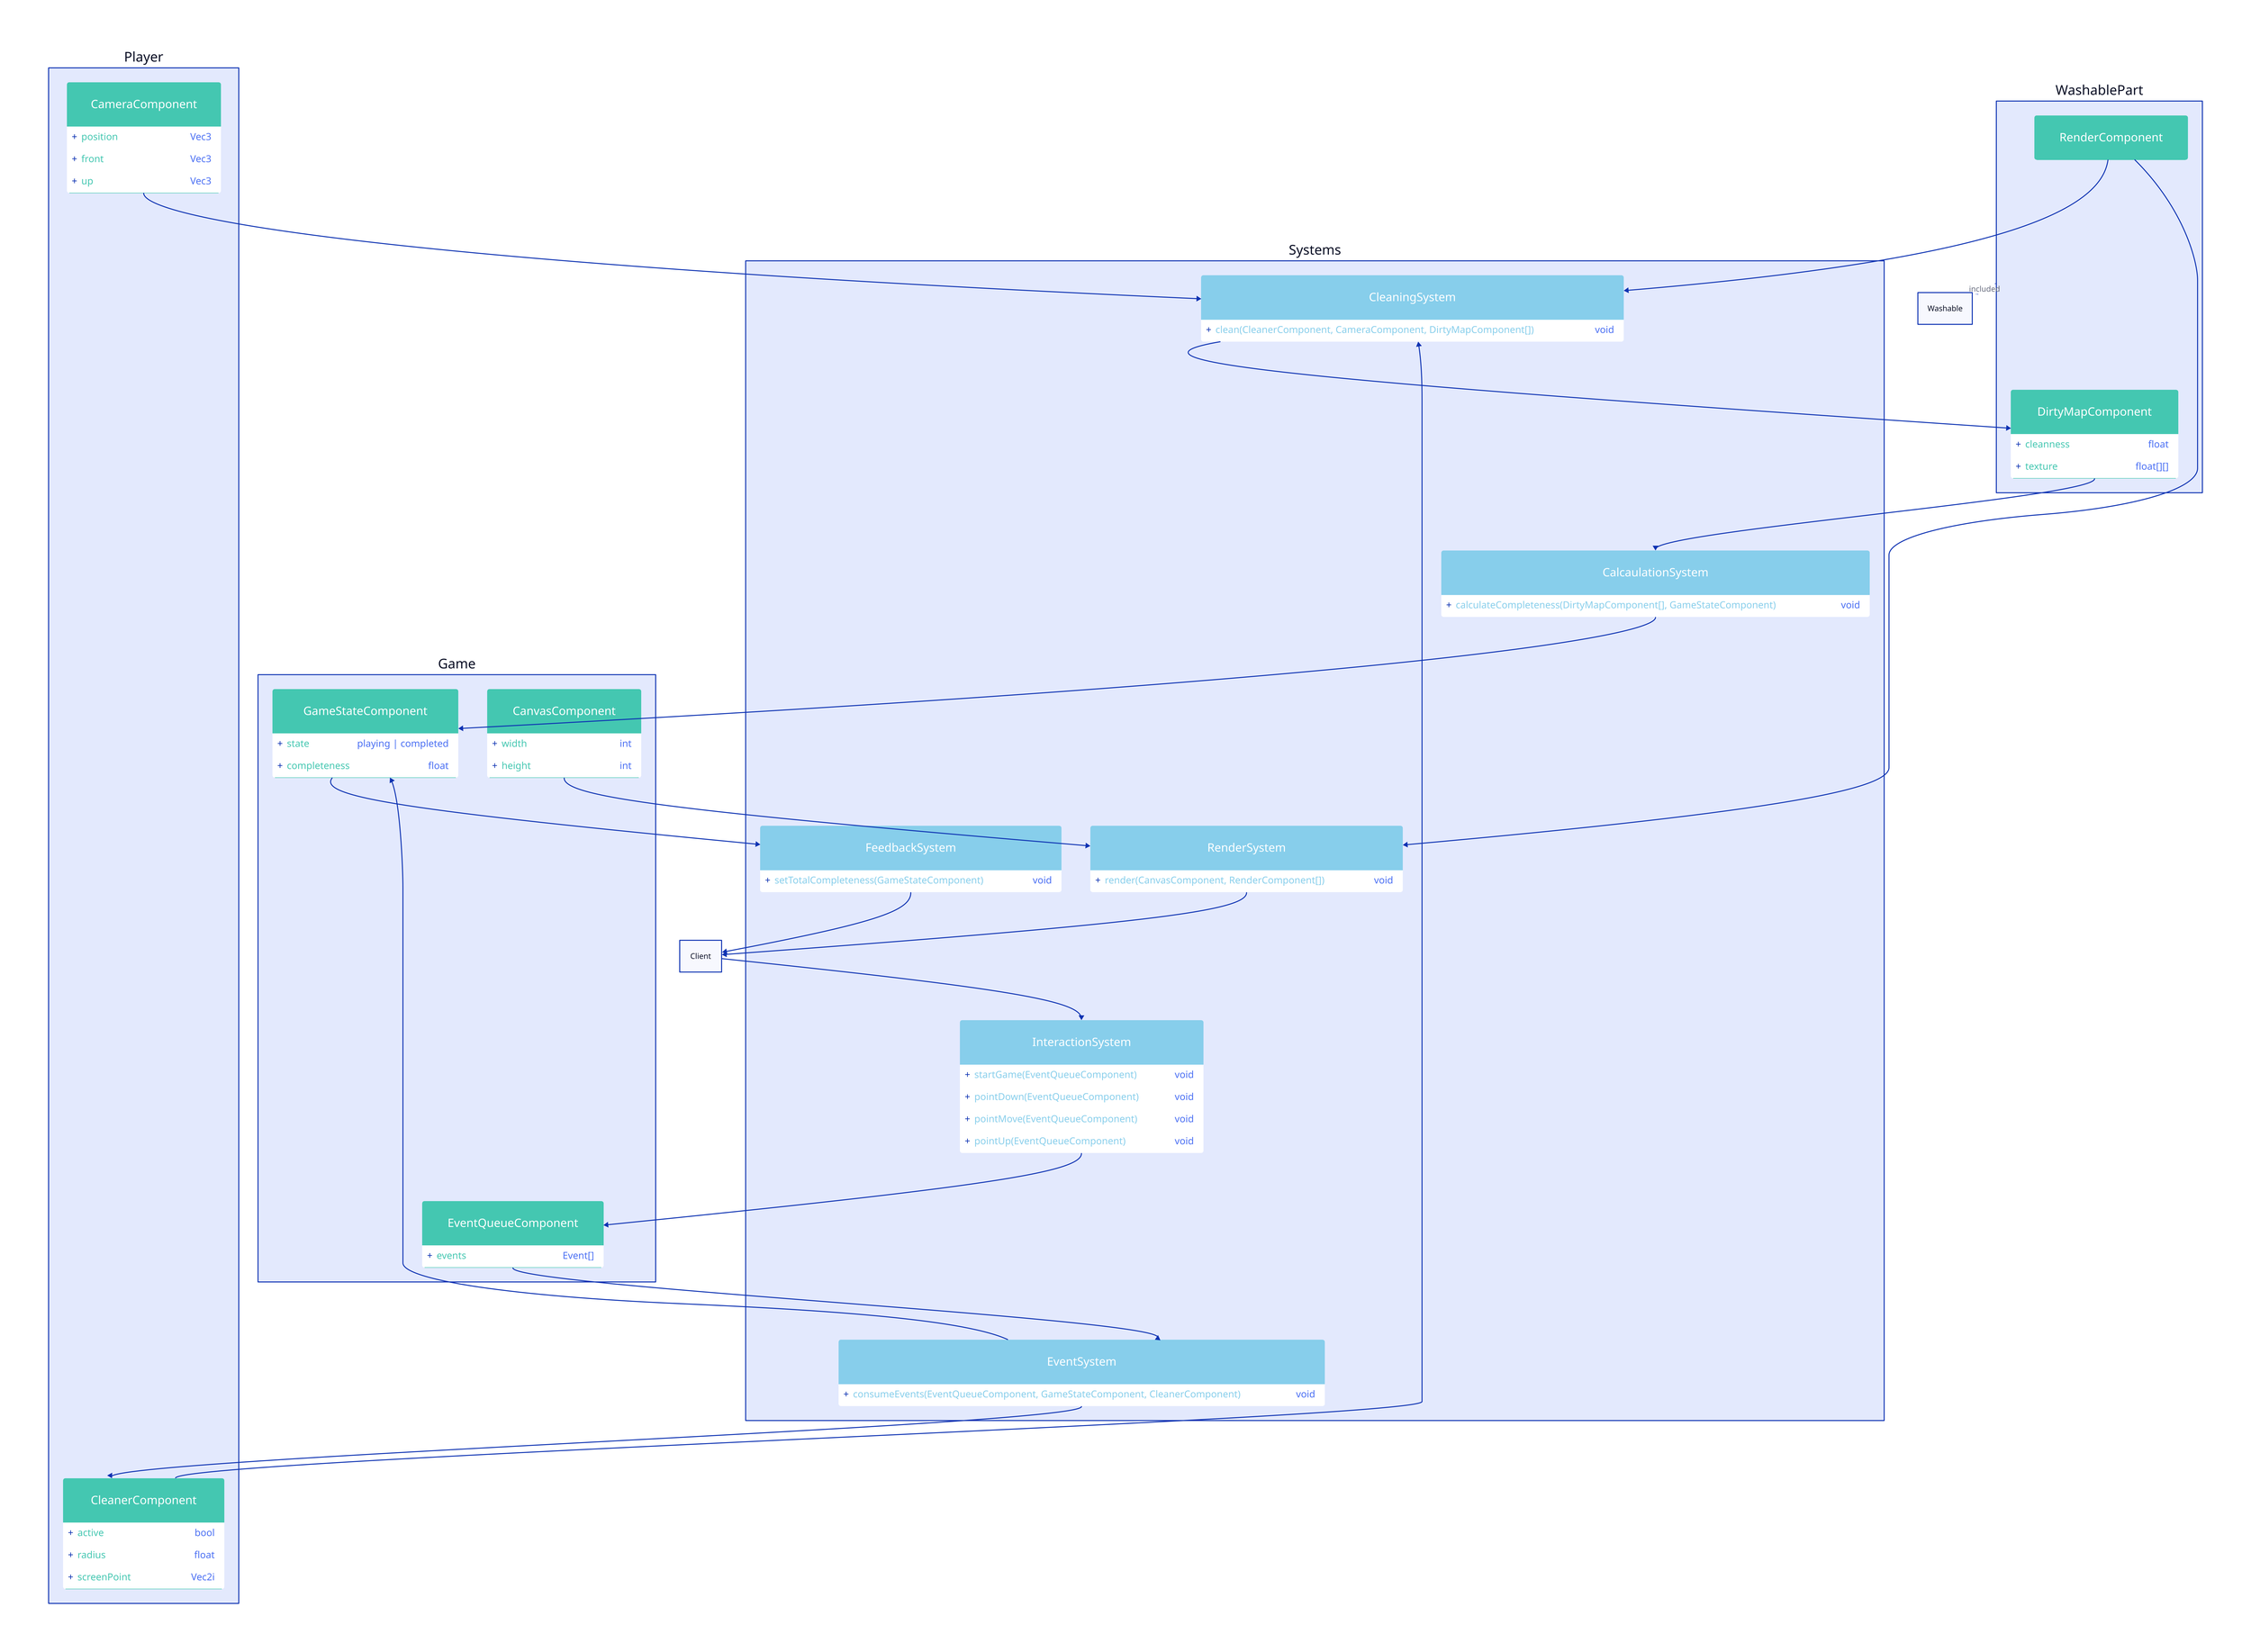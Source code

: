 # TODO
# - implement graphical elements & rendering
# - handle game complete
# - hanlde moving the camera
# - reset the game
# - handle the shineness

# Systems
classes: {
  Component: {
    style: {
      stroke-width: 0
      fill: "#44C7B1"
      border-radius: 5
    }
  }

  System: {
    style: {
      stroke-width: 0
      # sky blue
      fill: "#87CEEB"
      border-radius: 5
    }
  }
}

# Entity & Components
PlayerEntity: {
  label: Player

  CameraComponent: {
    class: Component
    shape: class

    + position: Vec3
    + front: Vec3
    + up: Vec3
  }

  CleanerComponent: {
    class: Component
    shape: class

    + active: bool
    + radius: float
    + screenPoint: Vec2i
  }
}

WashableEntity: {
  label: Washable
}

WashablePartEntity: {
  label: WashablePart

  DirtyMapComponent: {
    class: Component
    shape: class

    + cleanness: float
    + texture: "float[][]"
  }

  RenderComponent: {
    class: Component
    shape: class

    # TODO
  }
}

ClientEntity: {
  label: Client
}

GameEntity: {
  label: Game

  GameStateComponent: {
    class: Component
    shape: class

    + state: playing | completed
    + completeness: float
  }

  EventQueueComponent: {
    class: Component
    shape: class

    + events: "Event[]"
  }

  CanvasComponent: {
    class: Component
    shape: class

    + width: int
    + height: int
  }
}

# Relationships
WashablePartEntity -> WashableEntity: included

# Systems
Systems: {
  InteractionSystem: {
    class: System
    shape: class

    + startGame(EventQueueComponent): void
    + pointDown(EventQueueComponent): void
    + pointMove(EventQueueComponent): void
    + pointUp(EventQueueComponent): void
  }

  EventSystem: {
    class: System
    shape: class

    + consumeEvents(EventQueueComponent, GameStateComponent, CleanerComponent): void
  }

  CleaningSystem: {
    class: System
    shape: class

    + clean(CleanerComponent, CameraComponent, DirtyMapComponent\[\]): void
  }

  CalcaulationSystem: {
    class: System
    shape: class

    + calculateCompleteness(DirtyMapComponent\[\], GameStateComponent): void
  }

  RenderSystem: {
    class: System
    shape: class

    + render(CanvasComponent, RenderComponent\[\]): void
  }

  FeedbackSystem: {
    class: System
    shape: class

    + setTotalCompleteness(GameStateComponent): void
  }
}

# Relationships
ClientEntity -> Systems.InteractionSystem
Systems.InteractionSystem -> GameEntity.EventQueueComponent
Systems.EventSystem <- GameEntity.EventQueueComponent
Systems.EventSystem -> GameEntity.GameStateComponent
Systems.EventSystem -> PlayerEntity.CleanerComponent
Systems.CleaningSystem <- PlayerEntity.CleanerComponent
Systems.CleaningSystem <- PlayerEntity.CameraComponent
Systems.CleaningSystem <- WashablePartEntity.RenderComponent
Systems.CleaningSystem -> WashablePartEntity.DirtyMapComponent
Systems.CalcaulationSystem <- WashablePartEntity.DirtyMapComponent
Systems.CalcaulationSystem -> GameEntity.GameStateComponent
Systems.RenderSystem <- GameEntity.CanvasComponent
Systems.RenderSystem <- WashablePartEntity.RenderComponent
ClientEntity <- Systems.RenderSystem
Systems.FeedbackSystem <- GameEntity.GameStateComponent
ClientEntity <- Systems.FeedbackSystem
